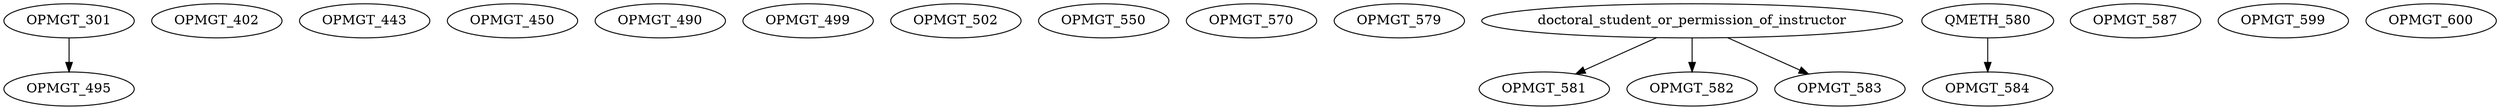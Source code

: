 digraph G {
    OPMGT_301;
    OPMGT_402;
    OPMGT_443;
    OPMGT_450;
    OPMGT_490;
    edge [color=black];
    OPMGT_301 -> OPMGT_495;
    OPMGT_499;
    OPMGT_502;
    OPMGT_550;
    OPMGT_570;
    OPMGT_579;
    edge [color=black];
    doctoral_student_or_permission_of_instructor -> OPMGT_581;
    edge [color=black];
    doctoral_student_or_permission_of_instructor -> OPMGT_582;
    edge [color=black];
    doctoral_student_or_permission_of_instructor -> OPMGT_583;
    edge [color=black];
    QMETH_580 -> OPMGT_584;
    OPMGT_587;
    OPMGT_599;
    OPMGT_600;
}
